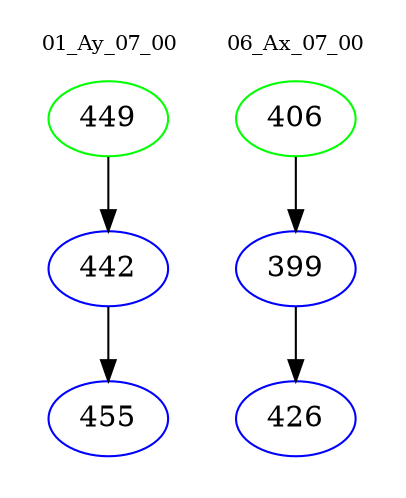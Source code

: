 digraph{
subgraph cluster_0 {
color = white
label = "01_Ay_07_00";
fontsize=10;
T0_449 [label="449", color="green"]
T0_449 -> T0_442 [color="black"]
T0_442 [label="442", color="blue"]
T0_442 -> T0_455 [color="black"]
T0_455 [label="455", color="blue"]
}
subgraph cluster_1 {
color = white
label = "06_Ax_07_00";
fontsize=10;
T1_406 [label="406", color="green"]
T1_406 -> T1_399 [color="black"]
T1_399 [label="399", color="blue"]
T1_399 -> T1_426 [color="black"]
T1_426 [label="426", color="blue"]
}
}
